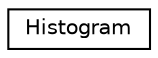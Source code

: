 digraph "Graphical Class Hierarchy"
{
 // INTERACTIVE_SVG=YES
  edge [fontname="Helvetica",fontsize="10",labelfontname="Helvetica",labelfontsize="10"];
  node [fontname="Helvetica",fontsize="10",shape=record];
  rankdir="LR";
  Node0 [label="Histogram",height=0.2,width=0.4,color="black", fillcolor="white", style="filled",URL="$classHistogram.html",tooltip="A class to hold frequency of occurences in a general set of data. "];
}
